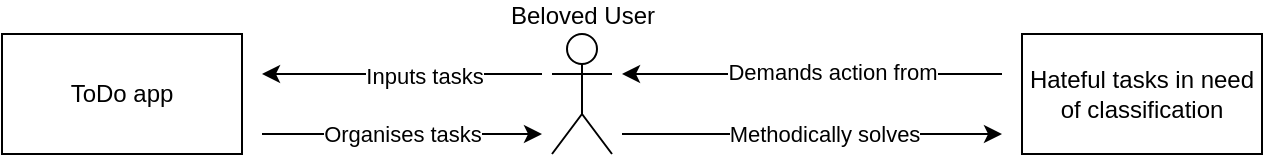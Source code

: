 <mxfile version="17.4.6" type="device" pages="3"><diagram id="sONEyy563rD-GXBUatRW" name="System"><mxGraphModel dx="822" dy="536" grid="1" gridSize="10" guides="1" tooltips="1" connect="1" arrows="1" fold="1" page="1" pageScale="1" pageWidth="850" pageHeight="1100" math="0" shadow="0"><root><mxCell id="0"/><mxCell id="1" parent="0"/><mxCell id="9yc7XZ6Yuh6E79poAium-1" value="&lt;div&gt;Beloved User&lt;/div&gt;" style="shape=umlActor;verticalLabelPosition=top;verticalAlign=bottom;html=1;outlineConnect=0;labelPosition=center;align=center;" vertex="1" parent="1"><mxGeometry x="385" y="60" width="30" height="60" as="geometry"/></mxCell><mxCell id="9yc7XZ6Yuh6E79poAium-3" value="ToDo app" style="rounded=0;whiteSpace=wrap;html=1;" vertex="1" parent="1"><mxGeometry x="110" y="60" width="120" height="60" as="geometry"/></mxCell><mxCell id="9yc7XZ6Yuh6E79poAium-4" value="Hateful tasks in need of classification" style="rounded=0;whiteSpace=wrap;html=1;" vertex="1" parent="1"><mxGeometry x="620" y="60" width="120" height="60" as="geometry"/></mxCell><mxCell id="9yc7XZ6Yuh6E79poAium-11" value="" style="endArrow=classic;html=1;rounded=0;" edge="1" parent="1"><mxGeometry width="50" height="50" relative="1" as="geometry"><mxPoint x="610" y="80" as="sourcePoint"/><mxPoint x="420" y="80" as="targetPoint"/></mxGeometry></mxCell><mxCell id="9yc7XZ6Yuh6E79poAium-22" value="&lt;div&gt;Demands action from&lt;/div&gt;" style="edgeLabel;html=1;align=center;verticalAlign=middle;resizable=0;points=[];" vertex="1" connectable="0" parent="9yc7XZ6Yuh6E79poAium-11"><mxGeometry x="-0.247" y="-1" relative="1" as="geometry"><mxPoint x="-14" as="offset"/></mxGeometry></mxCell><mxCell id="9yc7XZ6Yuh6E79poAium-20" value="" style="endArrow=classic;html=1;rounded=0;" edge="1" parent="1"><mxGeometry width="50" height="50" relative="1" as="geometry"><mxPoint x="380" y="80" as="sourcePoint"/><mxPoint x="240" y="80" as="targetPoint"/></mxGeometry></mxCell><mxCell id="9yc7XZ6Yuh6E79poAium-21" value="Inputs tasks" style="edgeLabel;html=1;align=center;verticalAlign=middle;resizable=0;points=[];" vertex="1" connectable="0" parent="9yc7XZ6Yuh6E79poAium-20"><mxGeometry x="-0.148" y="1" relative="1" as="geometry"><mxPoint as="offset"/></mxGeometry></mxCell><mxCell id="9yc7XZ6Yuh6E79poAium-26" value="" style="endArrow=classic;html=1;rounded=0;" edge="1" parent="1"><mxGeometry width="50" height="50" relative="1" as="geometry"><mxPoint x="240" y="110" as="sourcePoint"/><mxPoint x="380" y="110" as="targetPoint"/></mxGeometry></mxCell><mxCell id="9yc7XZ6Yuh6E79poAium-27" value="Organises tasks" style="edgeLabel;html=1;align=center;verticalAlign=middle;resizable=0;points=[];" vertex="1" connectable="0" parent="9yc7XZ6Yuh6E79poAium-26"><mxGeometry x="0.157" y="-2" relative="1" as="geometry"><mxPoint x="-11" y="-2" as="offset"/></mxGeometry></mxCell><mxCell id="9yc7XZ6Yuh6E79poAium-28" value="" style="endArrow=classic;html=1;rounded=0;" edge="1" parent="1"><mxGeometry width="50" height="50" relative="1" as="geometry"><mxPoint x="420" y="110" as="sourcePoint"/><mxPoint x="610" y="110" as="targetPoint"/></mxGeometry></mxCell><mxCell id="9yc7XZ6Yuh6E79poAium-31" value="Methodically solves" style="edgeLabel;html=1;align=center;verticalAlign=middle;resizable=0;points=[];" vertex="1" connectable="0" parent="9yc7XZ6Yuh6E79poAium-28"><mxGeometry x="-0.175" relative="1" as="geometry"><mxPoint x="22" as="offset"/></mxGeometry></mxCell></root></mxGraphModel></diagram><diagram id="bJs_bjGI8J9bFw09Cvoa" name="Container"><mxGraphModel dx="2115" dy="1925" grid="1" gridSize="10" guides="1" tooltips="1" connect="1" arrows="1" fold="1" page="1" pageScale="1" pageWidth="850" pageHeight="1100" math="0" shadow="0"><root><mxCell id="0"/><mxCell id="1" parent="0"/><mxCell id="sTqWjqZAQMG4CWCG9A9q-1" value="&lt;div&gt;Beloved User&lt;/div&gt;" style="shape=umlActor;verticalLabelPosition=top;verticalAlign=bottom;html=1;outlineConnect=0;labelPosition=center;align=center;" vertex="1" parent="1"><mxGeometry x="-35" y="-70" width="30" height="60" as="geometry"/></mxCell><mxCell id="wOdmajxoOctOGnHeeyrh-1" value="Trello, used as a database" style="shape=cylinder3;whiteSpace=wrap;html=1;boundedLbl=1;backgroundOutline=1;size=15;" vertex="1" parent="1"><mxGeometry x="500" y="300" width="60" height="80" as="geometry"/></mxCell><mxCell id="wOdmajxoOctOGnHeeyrh-2" value="Browser session storage" style="shape=cylinder3;whiteSpace=wrap;html=1;boundedLbl=1;backgroundOutline=1;size=15;" vertex="1" parent="1"><mxGeometry x="500" y="20" width="60" height="80" as="geometry"/></mxCell><mxCell id="wOdmajxoOctOGnHeeyrh-3" value="Flask WSGI Application" style="rounded=0;whiteSpace=wrap;html=1;" vertex="1" parent="1"><mxGeometry x="155" y="170" width="120" height="60" as="geometry"/></mxCell><mxCell id="wOdmajxoOctOGnHeeyrh-4" value="Waitress WSGI server" style="rounded=0;whiteSpace=wrap;html=1;" vertex="1" parent="1"><mxGeometry x="-80" y="170" width="120" height="60" as="geometry"/></mxCell><mxCell id="wOdmajxoOctOGnHeeyrh-9" value="" style="endArrow=classic;html=1;rounded=0;entryX=0.5;entryY=0;entryDx=0;entryDy=0;entryPerimeter=0;" edge="1" parent="1" source="dXaKhdeFiWz631P_Vas7-1" target="wOdmajxoOctOGnHeeyrh-1"><mxGeometry width="50" height="50" relative="1" as="geometry"><mxPoint x="397.5" y="50" as="sourcePoint"/><mxPoint x="210" y="230" as="targetPoint"/></mxGeometry></mxCell><mxCell id="dXaKhdeFiWz631P_Vas7-12" value="Option b" style="edgeLabel;html=1;align=center;verticalAlign=middle;resizable=0;points=[];" vertex="1" connectable="0" parent="wOdmajxoOctOGnHeeyrh-9"><mxGeometry x="-0.621" y="-1" relative="1" as="geometry"><mxPoint x="1" y="8" as="offset"/></mxGeometry></mxCell><mxCell id="wOdmajxoOctOGnHeeyrh-10" value="" style="endArrow=classic;html=1;rounded=0;entryX=0.5;entryY=1;entryDx=0;entryDy=0;entryPerimeter=0;" edge="1" parent="1" source="dXaKhdeFiWz631P_Vas7-1" target="wOdmajxoOctOGnHeeyrh-2"><mxGeometry width="50" height="50" relative="1" as="geometry"><mxPoint x="398" y="20" as="sourcePoint"/><mxPoint x="210" y="230" as="targetPoint"/></mxGeometry></mxCell><mxCell id="dXaKhdeFiWz631P_Vas7-11" value="Option a" style="edgeLabel;html=1;align=center;verticalAlign=middle;resizable=0;points=[];" vertex="1" connectable="0" parent="wOdmajxoOctOGnHeeyrh-10"><mxGeometry x="-0.591" relative="1" as="geometry"><mxPoint y="-18" as="offset"/></mxGeometry></mxCell><mxCell id="wOdmajxoOctOGnHeeyrh-11" value="" style="endArrow=classic;html=1;rounded=0;exitX=1;exitY=0.5;exitDx=0;exitDy=0;entryX=0;entryY=0.5;entryDx=0;entryDy=0;" edge="1" parent="1" source="wOdmajxoOctOGnHeeyrh-3" target="dXaKhdeFiWz631P_Vas7-1"><mxGeometry width="50" height="50" relative="1" as="geometry"><mxPoint x="160" y="280" as="sourcePoint"/><mxPoint x="370" y="50" as="targetPoint"/></mxGeometry></mxCell><mxCell id="wOdmajxoOctOGnHeeyrh-12" value="Reads from and writes to" style="edgeLabel;html=1;align=center;verticalAlign=middle;resizable=0;points=[];" vertex="1" connectable="0" parent="wOdmajxoOctOGnHeeyrh-11"><mxGeometry x="-0.152" y="2" relative="1" as="geometry"><mxPoint as="offset"/></mxGeometry></mxCell><mxCell id="wOdmajxoOctOGnHeeyrh-13" value="" style="endArrow=classic;html=1;rounded=0;exitX=1;exitY=0.5;exitDx=0;exitDy=0;entryX=0;entryY=0.5;entryDx=0;entryDy=0;" edge="1" parent="1" source="wOdmajxoOctOGnHeeyrh-4" target="wOdmajxoOctOGnHeeyrh-3"><mxGeometry width="50" height="50" relative="1" as="geometry"><mxPoint x="160" y="280" as="sourcePoint"/><mxPoint x="210" y="230" as="targetPoint"/></mxGeometry></mxCell><mxCell id="wOdmajxoOctOGnHeeyrh-14" value="Serves" style="edgeLabel;html=1;align=center;verticalAlign=middle;resizable=0;points=[];" vertex="1" connectable="0" parent="wOdmajxoOctOGnHeeyrh-13"><mxGeometry relative="1" as="geometry"><mxPoint x="7" as="offset"/></mxGeometry></mxCell><mxCell id="wOdmajxoOctOGnHeeyrh-15" value="" style="endArrow=classic;html=1;rounded=0;entryX=0.5;entryY=0;entryDx=0;entryDy=0;" edge="1" parent="1" target="wOdmajxoOctOGnHeeyrh-4"><mxGeometry width="50" height="50" relative="1" as="geometry"><mxPoint x="-20" as="sourcePoint"/><mxPoint x="-10" y="160" as="targetPoint"/></mxGeometry></mxCell><mxCell id="dXaKhdeFiWz631P_Vas7-6" value="Visits" style="edgeLabel;html=1;align=center;verticalAlign=middle;resizable=0;points=[];" vertex="1" connectable="0" parent="wOdmajxoOctOGnHeeyrh-15"><mxGeometry x="0.153" y="2" relative="1" as="geometry"><mxPoint x="-2" y="-28" as="offset"/></mxGeometry></mxCell><mxCell id="dXaKhdeFiWz631P_Vas7-1" value="Choice of storage method" style="rhombus;whiteSpace=wrap;html=1;" vertex="1" parent="1"><mxGeometry x="490" y="160" width="80" height="80" as="geometry"/></mxCell></root></mxGraphModel></diagram><diagram id="PjGLVTB2y4IPVxk9s7aV" name="Component"><mxGraphModel dx="1644" dy="1072" grid="1" gridSize="10" guides="1" tooltips="1" connect="1" arrows="1" fold="1" page="1" pageScale="1" pageWidth="850" pageHeight="1100" math="0" shadow="0"><root><mxCell id="0"/><mxCell id="1" parent="0"/><mxCell id="Jc23ATCi_8udaxfqUSWW-7" value="Happily browses" style="edgeStyle=orthogonalEdgeStyle;rounded=0;orthogonalLoop=1;jettySize=auto;html=1;entryX=0;entryY=0.5;entryDx=0;entryDy=0;" edge="1" parent="1" source="6lR_zrRk9lfehemToDvc-1" target="6lR_zrRk9lfehemToDvc-2"><mxGeometry relative="1" as="geometry"/></mxCell><mxCell id="6lR_zrRk9lfehemToDvc-1" value="&lt;div&gt;Beloved User&lt;/div&gt;&lt;div&gt;&lt;br&gt;&lt;/div&gt;" style="shape=umlActor;verticalLabelPosition=bottom;verticalAlign=top;html=1;outlineConnect=0;" vertex="1" parent="1"><mxGeometry x="160" y="30" width="30" height="60" as="geometry"/></mxCell><mxCell id="6MqXvhYoNCJLNfVUngQH-3" value="&lt;div&gt;Gets items from&lt;/div&gt;" style="edgeStyle=orthogonalEdgeStyle;rounded=0;orthogonalLoop=1;jettySize=auto;html=1;entryX=0.5;entryY=0;entryDx=0;entryDy=0;" edge="1" parent="1" source="6lR_zrRk9lfehemToDvc-2" target="6lR_zrRk9lfehemToDvc-3"><mxGeometry relative="1" as="geometry"/></mxCell><mxCell id="Jc23ATCi_8udaxfqUSWW-3" value="Buttons link to" style="edgeStyle=orthogonalEdgeStyle;rounded=0;orthogonalLoop=1;jettySize=auto;html=1;entryX=0.25;entryY=0;entryDx=0;entryDy=0;" edge="1" parent="1" source="6lR_zrRk9lfehemToDvc-2" target="Jc23ATCi_8udaxfqUSWW-1"><mxGeometry x="-0.404" relative="1" as="geometry"><mxPoint as="offset"/></mxGeometry></mxCell><mxCell id="6lR_zrRk9lfehemToDvc-2" value="Templated pages" style="rounded=0;whiteSpace=wrap;html=1;" vertex="1" parent="1"><mxGeometry x="340" y="30" width="120" height="60" as="geometry"/></mxCell><mxCell id="6MqXvhYoNCJLNfVUngQH-2" value="Reads from" style="edgeStyle=orthogonalEdgeStyle;rounded=0;orthogonalLoop=1;jettySize=auto;html=1;entryX=0.5;entryY=0;entryDx=0;entryDy=0;" edge="1" parent="1" source="6lR_zrRk9lfehemToDvc-3" target="6lR_zrRk9lfehemToDvc-5"><mxGeometry relative="1" as="geometry"/></mxCell><mxCell id="6lR_zrRk9lfehemToDvc-3" value="&lt;div&gt;View model&lt;/div&gt;" style="rounded=0;whiteSpace=wrap;html=1;" vertex="1" parent="1"><mxGeometry x="340" y="190" width="120" height="60" as="geometry"/></mxCell><mxCell id="6lR_zrRk9lfehemToDvc-8" value="Reads from and writes to" style="edgeStyle=orthogonalEdgeStyle;rounded=0;orthogonalLoop=1;jettySize=auto;html=1;entryX=0.5;entryY=0;entryDx=0;entryDy=0;entryPerimeter=0;" edge="1" parent="1" source="6lR_zrRk9lfehemToDvc-4" target="6lR_zrRk9lfehemToDvc-7"><mxGeometry relative="1" as="geometry"/></mxCell><mxCell id="6lR_zrRk9lfehemToDvc-4" value="Trello items backend" style="rounded=0;whiteSpace=wrap;html=1;" vertex="1" parent="1"><mxGeometry x="130" y="425" width="120" height="60" as="geometry"/></mxCell><mxCell id="6lR_zrRk9lfehemToDvc-9" style="edgeStyle=orthogonalEdgeStyle;rounded=0;orthogonalLoop=1;jettySize=auto;html=1;entryX=1;entryY=0.5;entryDx=0;entryDy=0;" edge="1" parent="1" source="6lR_zrRk9lfehemToDvc-5" target="6lR_zrRk9lfehemToDvc-4"><mxGeometry relative="1" as="geometry"/></mxCell><mxCell id="6lR_zrRk9lfehemToDvc-10" style="edgeStyle=orthogonalEdgeStyle;rounded=0;orthogonalLoop=1;jettySize=auto;html=1;entryX=0;entryY=0.5;entryDx=0;entryDy=0;" edge="1" parent="1" source="6lR_zrRk9lfehemToDvc-5" target="6lR_zrRk9lfehemToDvc-6"><mxGeometry relative="1" as="geometry"/></mxCell><mxCell id="6lR_zrRk9lfehemToDvc-5" value="Choice of items backend" style="rhombus;whiteSpace=wrap;html=1;" vertex="1" parent="1"><mxGeometry x="420" y="400" width="110" height="110" as="geometry"/></mxCell><mxCell id="6MqXvhYoNCJLNfVUngQH-1" value="Reads from and writes to" style="edgeStyle=orthogonalEdgeStyle;rounded=0;orthogonalLoop=1;jettySize=auto;html=1;entryX=0.5;entryY=0;entryDx=0;entryDy=0;entryPerimeter=0;" edge="1" parent="1" source="6lR_zrRk9lfehemToDvc-6" target="6lR_zrRk9lfehemToDvc-11"><mxGeometry relative="1" as="geometry"/></mxCell><mxCell id="6lR_zrRk9lfehemToDvc-6" value="Session items backend" style="rounded=0;whiteSpace=wrap;html=1;" vertex="1" parent="1"><mxGeometry x="650" y="425" width="120" height="60" as="geometry"/></mxCell><mxCell id="6lR_zrRk9lfehemToDvc-7" value="Trello" style="shape=cylinder3;whiteSpace=wrap;html=1;boundedLbl=1;backgroundOutline=1;size=15;" vertex="1" parent="1"><mxGeometry x="160" y="595" width="60" height="80" as="geometry"/></mxCell><mxCell id="6lR_zrRk9lfehemToDvc-11" value="Browser session storage" style="shape=cylinder3;whiteSpace=wrap;html=1;boundedLbl=1;backgroundOutline=1;size=15;" vertex="1" parent="1"><mxGeometry x="680" y="585" width="60" height="80" as="geometry"/></mxCell><mxCell id="Jc23ATCi_8udaxfqUSWW-2" value="Writes to" style="edgeStyle=orthogonalEdgeStyle;rounded=0;orthogonalLoop=1;jettySize=auto;html=1;entryX=1;entryY=0;entryDx=0;entryDy=0;" edge="1" parent="1" source="Jc23ATCi_8udaxfqUSWW-1" target="6lR_zrRk9lfehemToDvc-5"><mxGeometry x="-0.403" relative="1" as="geometry"><mxPoint as="offset"/></mxGeometry></mxCell><mxCell id="Jc23ATCi_8udaxfqUSWW-1" value="Item updating routes" style="rounded=0;whiteSpace=wrap;html=1;" vertex="1" parent="1"><mxGeometry x="700" y="260" width="120" height="60" as="geometry"/></mxCell><mxCell id="Jc23ATCi_8udaxfqUSWW-5" value="Redirects to" style="endArrow=classic;html=1;rounded=0;" edge="1" parent="1"><mxGeometry width="50" height="50" relative="1" as="geometry"><mxPoint x="760" y="40" as="sourcePoint"/><mxPoint x="460" y="40" as="targetPoint"/></mxGeometry></mxCell><mxCell id="Jc23ATCi_8udaxfqUSWW-6" value="" style="endArrow=none;html=1;rounded=0;exitX=0.5;exitY=0;exitDx=0;exitDy=0;" edge="1" parent="1" source="Jc23ATCi_8udaxfqUSWW-1"><mxGeometry width="50" height="50" relative="1" as="geometry"><mxPoint x="490" y="280" as="sourcePoint"/><mxPoint x="760" y="40" as="targetPoint"/></mxGeometry></mxCell></root></mxGraphModel></diagram></mxfile>